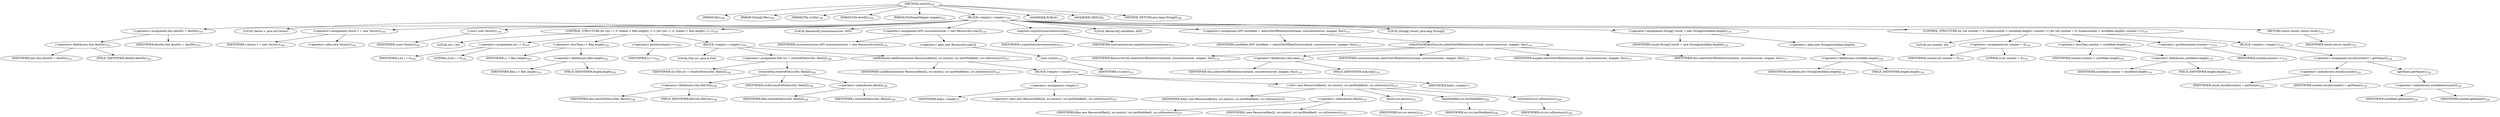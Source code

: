 digraph "restrict" {  
"50" [label = <(METHOD,restrict)<SUB>100</SUB>> ]
"6" [label = <(PARAM,this)<SUB>100</SUB>> ]
"51" [label = <(PARAM,String[] files)<SUB>100</SUB>> ]
"52" [label = <(PARAM,File srcDir)<SUB>100</SUB>> ]
"53" [label = <(PARAM,File destDir)<SUB>100</SUB>> ]
"54" [label = <(PARAM,FileNameMapper mapper)<SUB>101</SUB>> ]
"55" [label = <(BLOCK,&lt;empty&gt;,&lt;empty&gt;)<SUB>101</SUB>> ]
"56" [label = <(&lt;operator&gt;.assignment,this.destDir = destDir)<SUB>103</SUB>> ]
"57" [label = <(&lt;operator&gt;.fieldAccess,this.destDir)<SUB>103</SUB>> ]
"5" [label = <(IDENTIFIER,this,this.destDir = destDir)<SUB>103</SUB>> ]
"58" [label = <(FIELD_IDENTIFIER,destDir,destDir)<SUB>103</SUB>> ]
"59" [label = <(IDENTIFIER,destDir,this.destDir = destDir)<SUB>103</SUB>> ]
"8" [label = <(LOCAL,Vector v: java.util.Vector)> ]
"60" [label = <(&lt;operator&gt;.assignment,Vector v = new Vector())<SUB>104</SUB>> ]
"61" [label = <(IDENTIFIER,v,Vector v = new Vector())<SUB>104</SUB>> ]
"62" [label = <(&lt;operator&gt;.alloc,new Vector())<SUB>104</SUB>> ]
"63" [label = <(&lt;init&gt;,new Vector())<SUB>104</SUB>> ]
"7" [label = <(IDENTIFIER,v,new Vector())<SUB>104</SUB>> ]
"64" [label = <(CONTROL_STRUCTURE,for (int i = 0; Some(i &lt; files.length); i++),for (int i = 0; Some(i &lt; files.length); i++))<SUB>105</SUB>> ]
"65" [label = <(LOCAL,int i: int)> ]
"66" [label = <(&lt;operator&gt;.assignment,int i = 0)<SUB>105</SUB>> ]
"67" [label = <(IDENTIFIER,i,int i = 0)<SUB>105</SUB>> ]
"68" [label = <(LITERAL,0,int i = 0)<SUB>105</SUB>> ]
"69" [label = <(&lt;operator&gt;.lessThan,i &lt; files.length)<SUB>105</SUB>> ]
"70" [label = <(IDENTIFIER,i,i &lt; files.length)<SUB>105</SUB>> ]
"71" [label = <(&lt;operator&gt;.fieldAccess,files.length)<SUB>105</SUB>> ]
"72" [label = <(IDENTIFIER,files,i &lt; files.length)<SUB>105</SUB>> ]
"73" [label = <(FIELD_IDENTIFIER,length,length)<SUB>105</SUB>> ]
"74" [label = <(&lt;operator&gt;.postIncrement,i++)<SUB>105</SUB>> ]
"75" [label = <(IDENTIFIER,i,i++)<SUB>105</SUB>> ]
"76" [label = <(BLOCK,&lt;empty&gt;,&lt;empty&gt;)<SUB>105</SUB>> ]
"77" [label = <(LOCAL,File src: java.io.File)> ]
"78" [label = <(&lt;operator&gt;.assignment,File src = resolveFile(srcDir, files[i]))<SUB>106</SUB>> ]
"79" [label = <(IDENTIFIER,src,File src = resolveFile(srcDir, files[i]))<SUB>106</SUB>> ]
"80" [label = <(resolveFile,resolveFile(srcDir, files[i]))<SUB>106</SUB>> ]
"81" [label = <(&lt;operator&gt;.fieldAccess,this.fileUtils)<SUB>106</SUB>> ]
"82" [label = <(IDENTIFIER,this,resolveFile(srcDir, files[i]))<SUB>106</SUB>> ]
"83" [label = <(FIELD_IDENTIFIER,fileUtils,fileUtils)<SUB>106</SUB>> ]
"84" [label = <(IDENTIFIER,srcDir,resolveFile(srcDir, files[i]))<SUB>106</SUB>> ]
"85" [label = <(&lt;operator&gt;.indexAccess,files[i])<SUB>106</SUB>> ]
"86" [label = <(IDENTIFIER,files,resolveFile(srcDir, files[i]))<SUB>106</SUB>> ]
"87" [label = <(IDENTIFIER,i,resolveFile(srcDir, files[i]))<SUB>106</SUB>> ]
"88" [label = <(addElement,addElement(new Resource(files[i], src.exists(), src.lastModified(), src.isDirectory())))<SUB>107</SUB>> ]
"89" [label = <(IDENTIFIER,v,addElement(new Resource(files[i], src.exists(), src.lastModified(), src.isDirectory())))<SUB>107</SUB>> ]
"90" [label = <(BLOCK,&lt;empty&gt;,&lt;empty&gt;)<SUB>107</SUB>> ]
"91" [label = <(&lt;operator&gt;.assignment,&lt;empty&gt;)> ]
"92" [label = <(IDENTIFIER,$obj1,&lt;empty&gt;)> ]
"93" [label = <(&lt;operator&gt;.alloc,new Resource(files[i], src.exists(), src.lastModified(), src.isDirectory()))<SUB>107</SUB>> ]
"94" [label = <(&lt;init&gt;,new Resource(files[i], src.exists(), src.lastModified(), src.isDirectory()))<SUB>107</SUB>> ]
"95" [label = <(IDENTIFIER,$obj1,new Resource(files[i], src.exists(), src.lastModified(), src.isDirectory()))> ]
"96" [label = <(&lt;operator&gt;.indexAccess,files[i])<SUB>107</SUB>> ]
"97" [label = <(IDENTIFIER,files,new Resource(files[i], src.exists(), src.lastModified(), src.isDirectory()))<SUB>107</SUB>> ]
"98" [label = <(IDENTIFIER,i,new Resource(files[i], src.exists(), src.lastModified(), src.isDirectory()))<SUB>107</SUB>> ]
"99" [label = <(exists,src.exists())<SUB>107</SUB>> ]
"100" [label = <(IDENTIFIER,src,src.exists())<SUB>107</SUB>> ]
"101" [label = <(lastModified,src.lastModified())<SUB>108</SUB>> ]
"102" [label = <(IDENTIFIER,src,src.lastModified())<SUB>108</SUB>> ]
"103" [label = <(isDirectory,src.isDirectory())<SUB>108</SUB>> ]
"104" [label = <(IDENTIFIER,src,src.isDirectory())<SUB>108</SUB>> ]
"105" [label = <(IDENTIFIER,$obj1,&lt;empty&gt;)> ]
"106" [label = <(LOCAL,Resource[] sourceresources: ANY)> ]
"107" [label = <(&lt;operator&gt;.assignment,ANY sourceresources = new Resource[v.size()])<SUB>110</SUB>> ]
"108" [label = <(IDENTIFIER,sourceresources,ANY sourceresources = new Resource[v.size()])<SUB>110</SUB>> ]
"109" [label = <(&lt;operator&gt;.alloc,new Resource[v.size()])> ]
"110" [label = <(size,v.size())<SUB>110</SUB>> ]
"111" [label = <(IDENTIFIER,v,v.size())<SUB>110</SUB>> ]
"112" [label = <(copyInto,copyInto(sourceresources))<SUB>111</SUB>> ]
"113" [label = <(IDENTIFIER,v,copyInto(sourceresources))<SUB>111</SUB>> ]
"114" [label = <(IDENTIFIER,sourceresources,copyInto(sourceresources))<SUB>111</SUB>> ]
"115" [label = <(LOCAL,Resource[] outofdate: ANY)> ]
"116" [label = <(&lt;operator&gt;.assignment,ANY outofdate = selectOutOfDateSources(task, sourceresources, mapper, this))<SUB>115</SUB>> ]
"117" [label = <(IDENTIFIER,outofdate,ANY outofdate = selectOutOfDateSources(task, sourceresources, mapper, this))<SUB>115</SUB>> ]
"118" [label = <(selectOutOfDateSources,selectOutOfDateSources(task, sourceresources, mapper, this))<SUB>116</SUB>> ]
"119" [label = <(IDENTIFIER,ResourceUtils,selectOutOfDateSources(task, sourceresources, mapper, this))<SUB>116</SUB>> ]
"120" [label = <(&lt;operator&gt;.fieldAccess,this.task)<SUB>116</SUB>> ]
"121" [label = <(IDENTIFIER,this,selectOutOfDateSources(task, sourceresources, mapper, this))<SUB>116</SUB>> ]
"122" [label = <(FIELD_IDENTIFIER,task,task)<SUB>116</SUB>> ]
"123" [label = <(IDENTIFIER,sourceresources,selectOutOfDateSources(task, sourceresources, mapper, this))<SUB>116</SUB>> ]
"124" [label = <(IDENTIFIER,mapper,selectOutOfDateSources(task, sourceresources, mapper, this))<SUB>117</SUB>> ]
"9" [label = <(IDENTIFIER,this,selectOutOfDateSources(task, sourceresources, mapper, this))<SUB>117</SUB>> ]
"125" [label = <(LOCAL,String[] result: java.lang.String[])> ]
"126" [label = <(&lt;operator&gt;.assignment,String[] result = new String[outofdate.length])<SUB>118</SUB>> ]
"127" [label = <(IDENTIFIER,result,String[] result = new String[outofdate.length])<SUB>118</SUB>> ]
"128" [label = <(&lt;operator&gt;.alloc,new String[outofdate.length])> ]
"129" [label = <(&lt;operator&gt;.fieldAccess,outofdate.length)<SUB>118</SUB>> ]
"130" [label = <(IDENTIFIER,outofdate,new String[outofdate.length])<SUB>118</SUB>> ]
"131" [label = <(FIELD_IDENTIFIER,length,length)<SUB>118</SUB>> ]
"132" [label = <(CONTROL_STRUCTURE,for (int counter = 0; Some(counter &lt; outofdate.length); counter++),for (int counter = 0; Some(counter &lt; outofdate.length); counter++))<SUB>119</SUB>> ]
"133" [label = <(LOCAL,int counter: int)> ]
"134" [label = <(&lt;operator&gt;.assignment,int counter = 0)<SUB>119</SUB>> ]
"135" [label = <(IDENTIFIER,counter,int counter = 0)<SUB>119</SUB>> ]
"136" [label = <(LITERAL,0,int counter = 0)<SUB>119</SUB>> ]
"137" [label = <(&lt;operator&gt;.lessThan,counter &lt; outofdate.length)<SUB>119</SUB>> ]
"138" [label = <(IDENTIFIER,counter,counter &lt; outofdate.length)<SUB>119</SUB>> ]
"139" [label = <(&lt;operator&gt;.fieldAccess,outofdate.length)<SUB>119</SUB>> ]
"140" [label = <(IDENTIFIER,outofdate,counter &lt; outofdate.length)<SUB>119</SUB>> ]
"141" [label = <(FIELD_IDENTIFIER,length,length)<SUB>119</SUB>> ]
"142" [label = <(&lt;operator&gt;.postIncrement,counter++)<SUB>119</SUB>> ]
"143" [label = <(IDENTIFIER,counter,counter++)<SUB>119</SUB>> ]
"144" [label = <(BLOCK,&lt;empty&gt;,&lt;empty&gt;)<SUB>119</SUB>> ]
"145" [label = <(&lt;operator&gt;.assignment,result[counter] = getName())<SUB>120</SUB>> ]
"146" [label = <(&lt;operator&gt;.indexAccess,result[counter])<SUB>120</SUB>> ]
"147" [label = <(IDENTIFIER,result,result[counter] = getName())<SUB>120</SUB>> ]
"148" [label = <(IDENTIFIER,counter,result[counter] = getName())<SUB>120</SUB>> ]
"149" [label = <(getName,getName())<SUB>120</SUB>> ]
"150" [label = <(&lt;operator&gt;.indexAccess,outofdate[counter])<SUB>120</SUB>> ]
"151" [label = <(IDENTIFIER,outofdate,getName())<SUB>120</SUB>> ]
"152" [label = <(IDENTIFIER,counter,getName())<SUB>120</SUB>> ]
"153" [label = <(RETURN,return result;,return result;)<SUB>122</SUB>> ]
"154" [label = <(IDENTIFIER,result,return result;)<SUB>122</SUB>> ]
"155" [label = <(MODIFIER,PUBLIC)> ]
"156" [label = <(MODIFIER,VIRTUAL)> ]
"157" [label = <(METHOD_RETURN,java.lang.String[])<SUB>100</SUB>> ]
  "50" -> "6" 
  "50" -> "51" 
  "50" -> "52" 
  "50" -> "53" 
  "50" -> "54" 
  "50" -> "55" 
  "50" -> "155" 
  "50" -> "156" 
  "50" -> "157" 
  "55" -> "56" 
  "55" -> "8" 
  "55" -> "60" 
  "55" -> "63" 
  "55" -> "64" 
  "55" -> "106" 
  "55" -> "107" 
  "55" -> "112" 
  "55" -> "115" 
  "55" -> "116" 
  "55" -> "125" 
  "55" -> "126" 
  "55" -> "132" 
  "55" -> "153" 
  "56" -> "57" 
  "56" -> "59" 
  "57" -> "5" 
  "57" -> "58" 
  "60" -> "61" 
  "60" -> "62" 
  "63" -> "7" 
  "64" -> "65" 
  "64" -> "66" 
  "64" -> "69" 
  "64" -> "74" 
  "64" -> "76" 
  "66" -> "67" 
  "66" -> "68" 
  "69" -> "70" 
  "69" -> "71" 
  "71" -> "72" 
  "71" -> "73" 
  "74" -> "75" 
  "76" -> "77" 
  "76" -> "78" 
  "76" -> "88" 
  "78" -> "79" 
  "78" -> "80" 
  "80" -> "81" 
  "80" -> "84" 
  "80" -> "85" 
  "81" -> "82" 
  "81" -> "83" 
  "85" -> "86" 
  "85" -> "87" 
  "88" -> "89" 
  "88" -> "90" 
  "90" -> "91" 
  "90" -> "94" 
  "90" -> "105" 
  "91" -> "92" 
  "91" -> "93" 
  "94" -> "95" 
  "94" -> "96" 
  "94" -> "99" 
  "94" -> "101" 
  "94" -> "103" 
  "96" -> "97" 
  "96" -> "98" 
  "99" -> "100" 
  "101" -> "102" 
  "103" -> "104" 
  "107" -> "108" 
  "107" -> "109" 
  "109" -> "110" 
  "110" -> "111" 
  "112" -> "113" 
  "112" -> "114" 
  "116" -> "117" 
  "116" -> "118" 
  "118" -> "119" 
  "118" -> "120" 
  "118" -> "123" 
  "118" -> "124" 
  "118" -> "9" 
  "120" -> "121" 
  "120" -> "122" 
  "126" -> "127" 
  "126" -> "128" 
  "128" -> "129" 
  "129" -> "130" 
  "129" -> "131" 
  "132" -> "133" 
  "132" -> "134" 
  "132" -> "137" 
  "132" -> "142" 
  "132" -> "144" 
  "134" -> "135" 
  "134" -> "136" 
  "137" -> "138" 
  "137" -> "139" 
  "139" -> "140" 
  "139" -> "141" 
  "142" -> "143" 
  "144" -> "145" 
  "145" -> "146" 
  "145" -> "149" 
  "146" -> "147" 
  "146" -> "148" 
  "149" -> "150" 
  "150" -> "151" 
  "150" -> "152" 
  "153" -> "154" 
}
